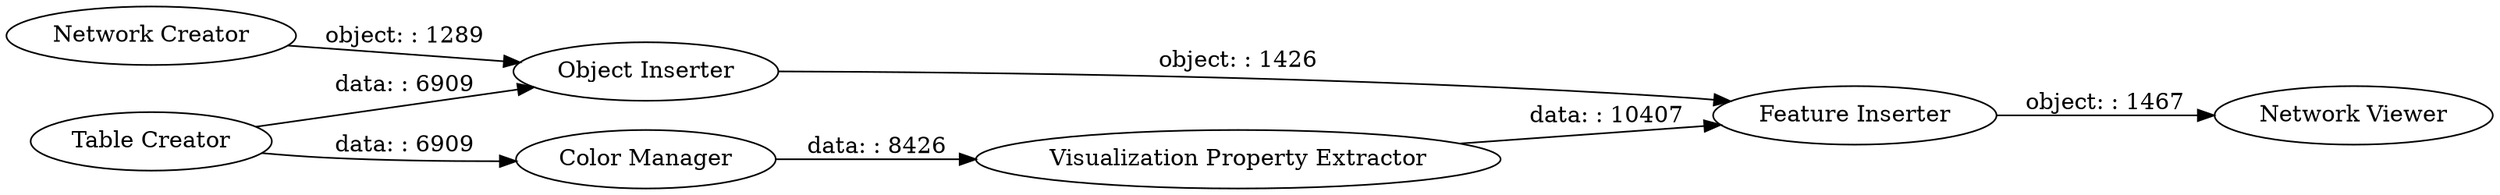digraph {
	"4892785983269095582_3" [label="Color Manager"]
	"4892785983269095582_17" [label="Network Creator"]
	"4892785983269095582_20" [label="Feature Inserter"]
	"4892785983269095582_19" [label="Visualization Property Extractor"]
	"4892785983269095582_1" [label="Table Creator"]
	"4892785983269095582_4" [label="Network Viewer"]
	"4892785983269095582_2" [label="Object Inserter"]
	"4892785983269095582_3" -> "4892785983269095582_19" [label="data: : 8426"]
	"4892785983269095582_1" -> "4892785983269095582_2" [label="data: : 6909"]
	"4892785983269095582_19" -> "4892785983269095582_20" [label="data: : 10407"]
	"4892785983269095582_1" -> "4892785983269095582_3" [label="data: : 6909"]
	"4892785983269095582_2" -> "4892785983269095582_20" [label="object: : 1426"]
	"4892785983269095582_17" -> "4892785983269095582_2" [label="object: : 1289"]
	"4892785983269095582_20" -> "4892785983269095582_4" [label="object: : 1467"]
	rankdir=LR
}
